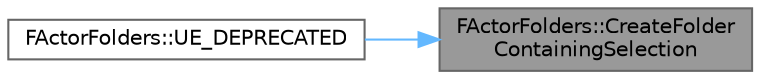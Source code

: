 digraph "FActorFolders::CreateFolderContainingSelection"
{
 // INTERACTIVE_SVG=YES
 // LATEX_PDF_SIZE
  bgcolor="transparent";
  edge [fontname=Helvetica,fontsize=10,labelfontname=Helvetica,labelfontsize=10];
  node [fontname=Helvetica,fontsize=10,shape=box,height=0.2,width=0.4];
  rankdir="RL";
  Node1 [id="Node000001",label="FActorFolders::CreateFolder\lContainingSelection",height=0.2,width=0.4,color="gray40", fillcolor="grey60", style="filled", fontcolor="black",tooltip="Same as CreateFolder, but moves the current actor selection into the new folder as well."];
  Node1 -> Node2 [id="edge1_Node000001_Node000002",dir="back",color="steelblue1",style="solid",tooltip=" "];
  Node2 [id="Node000002",label="FActorFolders::UE_DEPRECATED",height=0.2,width=0.4,color="grey40", fillcolor="white", style="filled",URL="$df/d33/structFActorFolders.html#ae0cd98a2edfe3121c45e155b9fc677e3",tooltip=" "];
}
